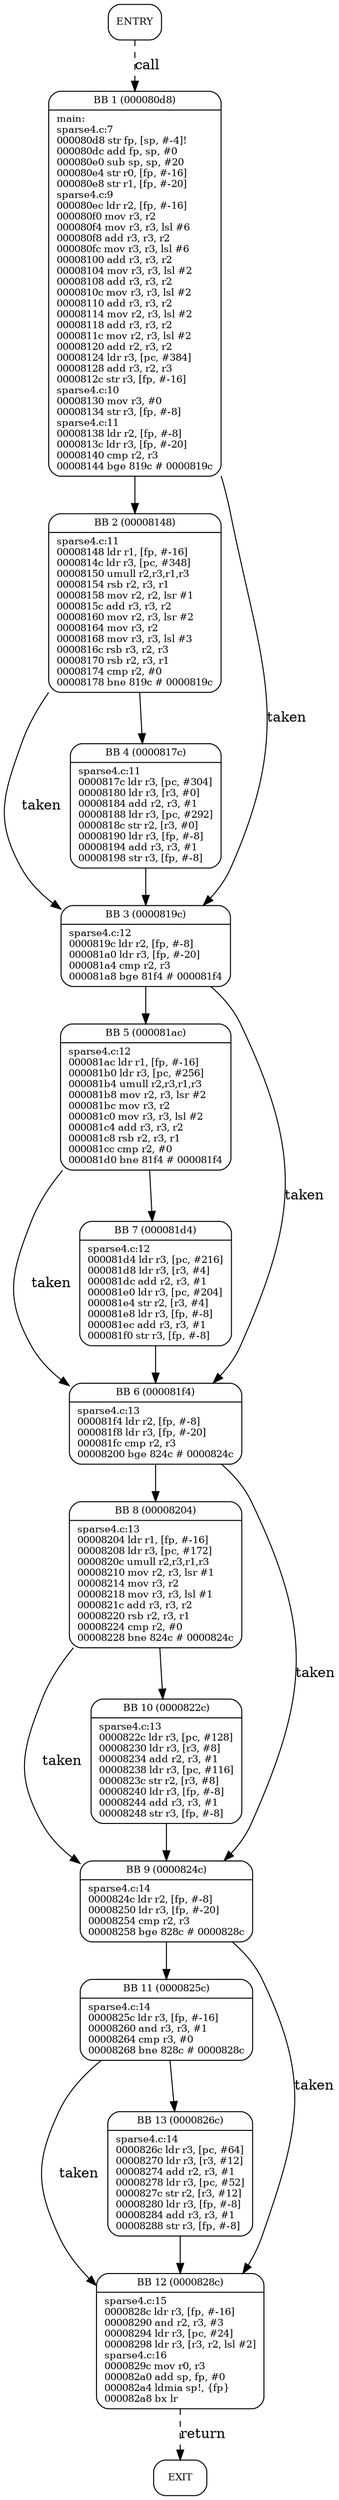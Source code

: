 digraph main{
node [shape=Mrecord, labeljust=l, fontsize=10];
	"0" [label="ENTRY"]
	"0" -> "1" [label="call", style=dashed, weight=2];
	"1" [label="{BB 1 (000080d8) | main:\lsparse4.c:7\l000080d8    str fp, [sp, #-4]!\l000080dc    add fp, sp, #0\l000080e0    sub sp, sp, #20\l000080e4    str r0, [fp, #-16]\l000080e8    str r1, [fp, #-20]\lsparse4.c:9\l000080ec    ldr r2, [fp, #-16]\l000080f0    mov r3, r2\l000080f4    mov r3, r3, lsl #6\l000080f8    add r3, r3, r2\l000080fc    mov r3, r3, lsl #6\l00008100    add r3, r3, r2\l00008104    mov r3, r3, lsl #2\l00008108    add r3, r3, r2\l0000810c    mov r3, r3, lsl #2\l00008110    add r3, r3, r2\l00008114    mov r2, r3, lsl #2\l00008118    add r3, r3, r2\l0000811c    mov r2, r3, lsl #2\l00008120    add r2, r3, r2\l00008124    ldr r3, [pc, #384]\l00008128    add r3, r2, r3\l0000812c    str r3, [fp, #-16]\lsparse4.c:10\l00008130    mov r3, #0\l00008134    str r3, [fp, #-8]\lsparse4.c:11\l00008138    ldr r2, [fp, #-8]\l0000813c    ldr r3, [fp, #-20]\l00008140    cmp r2, r3\l00008144    bge 819c    # 0000819c\l }"]
	"1" -> "2" [weight=4];
	"1" -> "3" [label="taken", weight=3];
	"2" [label="{BB 2 (00008148) | sparse4.c:11\l00008148    ldr r1, [fp, #-16]\l0000814c    ldr r3, [pc, #348]\l00008150    umull r2,r3,r1,r3\l00008154    rsb r2, r3, r1\l00008158    mov r2, r2, lsr #1\l0000815c    add r3, r3, r2\l00008160    mov r2, r3, lsr #2\l00008164    mov r3, r2\l00008168    mov r3, r3, lsl #3\l0000816c    rsb r3, r2, r3\l00008170    rsb r2, r3, r1\l00008174    cmp r2, #0\l00008178    bne 819c    # 0000819c\l }"]
	"2" -> "4" [weight=4];
	"2" -> "3" [label="taken", weight=3];
	"3" [label="{BB 3 (0000819c) | sparse4.c:12\l0000819c    ldr r2, [fp, #-8]\l000081a0    ldr r3, [fp, #-20]\l000081a4    cmp r2, r3\l000081a8    bge 81f4    # 000081f4\l }"]
	"3" -> "5" [weight=4];
	"3" -> "6" [label="taken", weight=3];
	"4" [label="{BB 4 (0000817c) | sparse4.c:11\l0000817c    ldr r3, [pc, #304]\l00008180    ldr r3, [r3, #0]\l00008184    add r2, r3, #1\l00008188    ldr r3, [pc, #292]\l0000818c    str r2, [r3, #0]\l00008190    ldr r3, [fp, #-8]\l00008194    add r3, r3, #1\l00008198    str r3, [fp, #-8]\l }"]
	"4" -> "3" [weight=4];
	"5" [label="{BB 5 (000081ac) | sparse4.c:12\l000081ac    ldr r1, [fp, #-16]\l000081b0    ldr r3, [pc, #256]\l000081b4    umull r2,r3,r1,r3\l000081b8    mov r2, r3, lsr #2\l000081bc    mov r3, r2\l000081c0    mov r3, r3, lsl #2\l000081c4    add r3, r3, r2\l000081c8    rsb r2, r3, r1\l000081cc    cmp r2, #0\l000081d0    bne 81f4    # 000081f4\l }"]
	"5" -> "7" [weight=4];
	"5" -> "6" [label="taken", weight=3];
	"6" [label="{BB 6 (000081f4) | sparse4.c:13\l000081f4    ldr r2, [fp, #-8]\l000081f8    ldr r3, [fp, #-20]\l000081fc    cmp r2, r3\l00008200    bge 824c    # 0000824c\l }"]
	"6" -> "8" [weight=4];
	"6" -> "9" [label="taken", weight=3];
	"7" [label="{BB 7 (000081d4) | sparse4.c:12\l000081d4    ldr r3, [pc, #216]\l000081d8    ldr r3, [r3, #4]\l000081dc    add r2, r3, #1\l000081e0    ldr r3, [pc, #204]\l000081e4    str r2, [r3, #4]\l000081e8    ldr r3, [fp, #-8]\l000081ec    add r3, r3, #1\l000081f0    str r3, [fp, #-8]\l }"]
	"7" -> "6" [weight=4];
	"8" [label="{BB 8 (00008204) | sparse4.c:13\l00008204    ldr r1, [fp, #-16]\l00008208    ldr r3, [pc, #172]\l0000820c    umull r2,r3,r1,r3\l00008210    mov r2, r3, lsr #1\l00008214    mov r3, r2\l00008218    mov r3, r3, lsl #1\l0000821c    add r3, r3, r2\l00008220    rsb r2, r3, r1\l00008224    cmp r2, #0\l00008228    bne 824c    # 0000824c\l }"]
	"8" -> "10" [weight=4];
	"8" -> "9" [label="taken", weight=3];
	"9" [label="{BB 9 (0000824c) | sparse4.c:14\l0000824c    ldr r2, [fp, #-8]\l00008250    ldr r3, [fp, #-20]\l00008254    cmp r2, r3\l00008258    bge 828c    # 0000828c\l }"]
	"9" -> "11" [weight=4];
	"9" -> "12" [label="taken", weight=3];
	"10" [label="{BB 10 (0000822c) | sparse4.c:13\l0000822c    ldr r3, [pc, #128]\l00008230    ldr r3, [r3, #8]\l00008234    add r2, r3, #1\l00008238    ldr r3, [pc, #116]\l0000823c    str r2, [r3, #8]\l00008240    ldr r3, [fp, #-8]\l00008244    add r3, r3, #1\l00008248    str r3, [fp, #-8]\l }"]
	"10" -> "9" [weight=4];
	"11" [label="{BB 11 (0000825c) | sparse4.c:14\l0000825c    ldr r3, [fp, #-16]\l00008260    and r3, r3, #1\l00008264    cmp r3, #0\l00008268    bne 828c    # 0000828c\l }"]
	"11" -> "13" [weight=4];
	"11" -> "12" [label="taken", weight=3];
	"12" [label="{BB 12 (0000828c) | sparse4.c:15\l0000828c    ldr r3, [fp, #-16]\l00008290    and r2, r3, #3\l00008294    ldr r3, [pc, #24]\l00008298    ldr r3, [r3, r2, lsl #2]\lsparse4.c:16\l0000829c    mov r0, r3\l000082a0    add sp, fp, #0\l000082a4    ldmia sp!, \{fp\}\l000082a8    bx lr\l }"]
	"12" -> "14" [label="return", style=dashed, weight=2];
	"13" [label="{BB 13 (0000826c) | sparse4.c:14\l0000826c    ldr r3, [pc, #64]\l00008270    ldr r3, [r3, #12]\l00008274    add r2, r3, #1\l00008278    ldr r3, [pc, #52]\l0000827c    str r2, [r3, #12]\l00008280    ldr r3, [fp, #-8]\l00008284    add r3, r3, #1\l00008288    str r3, [fp, #-8]\l }"]
	"13" -> "12" [weight=4];
	"14" [label="EXIT"]
}
